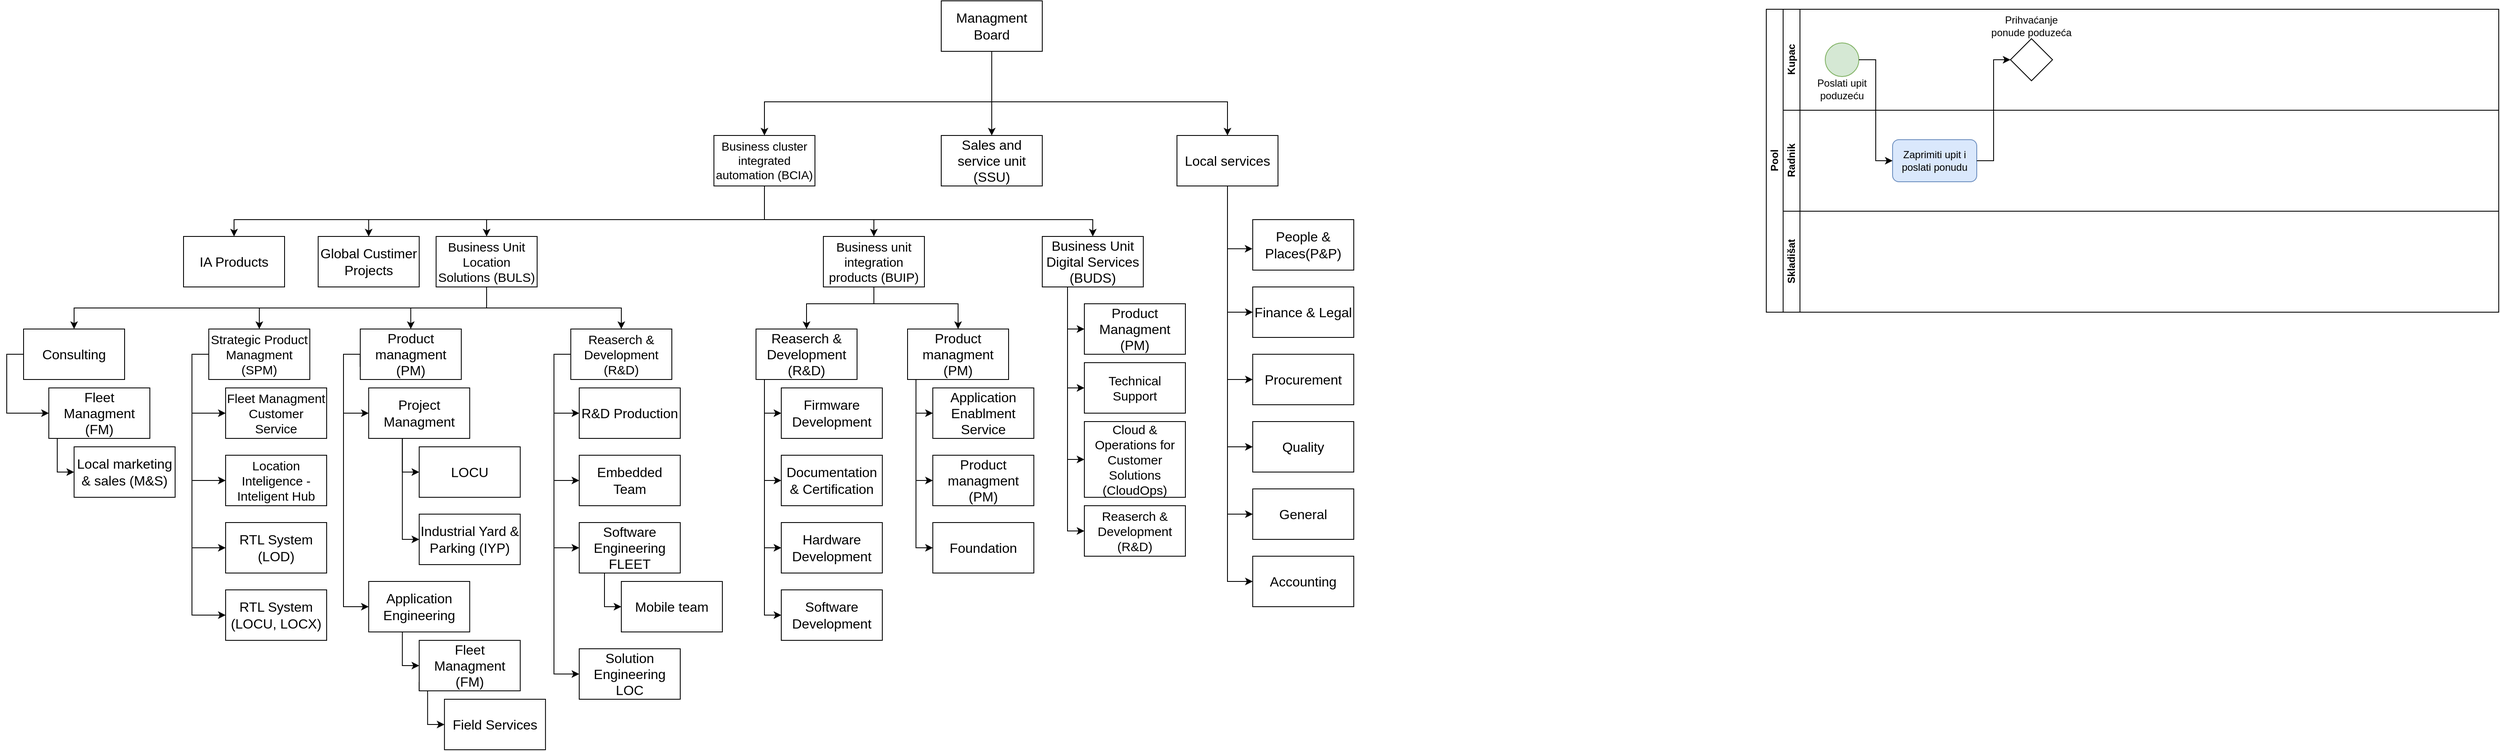 <mxfile version="27.0.6">
  <diagram id="R2lEEEUBdFMjLlhIrx00" name="Page-1">
    <mxGraphModel dx="2419" dy="2574" grid="1" gridSize="10" guides="1" tooltips="1" connect="1" arrows="1" fold="1" page="1" pageScale="1" pageWidth="850" pageHeight="1100" math="0" shadow="0" extFonts="Permanent Marker^https://fonts.googleapis.com/css?family=Permanent+Marker">
      <root>
        <mxCell id="0" />
        <mxCell id="1" parent="0" />
        <mxCell id="2w3z9gGA-YQDggnAsSwW-51" style="edgeStyle=orthogonalEdgeStyle;rounded=0;orthogonalLoop=1;jettySize=auto;html=1;exitX=0.5;exitY=1;exitDx=0;exitDy=0;entryX=0.5;entryY=0;entryDx=0;entryDy=0;" parent="1" source="2w3z9gGA-YQDggnAsSwW-1" target="2w3z9gGA-YQDggnAsSwW-2" edge="1">
          <mxGeometry relative="1" as="geometry">
            <Array as="points">
              <mxPoint x="-130" y="-1370" />
              <mxPoint x="300" y="-1370" />
            </Array>
          </mxGeometry>
        </mxCell>
        <mxCell id="2w3z9gGA-YQDggnAsSwW-100" style="edgeStyle=orthogonalEdgeStyle;rounded=0;orthogonalLoop=1;jettySize=auto;html=1;exitX=0.75;exitY=1;exitDx=0;exitDy=0;entryX=0.5;entryY=0;entryDx=0;entryDy=0;" parent="1" source="2w3z9gGA-YQDggnAsSwW-1" target="2w3z9gGA-YQDggnAsSwW-3" edge="1">
          <mxGeometry relative="1" as="geometry">
            <Array as="points">
              <mxPoint x="-250" y="-1430" />
              <mxPoint x="-250" y="-1370" />
              <mxPoint x="30" y="-1370" />
            </Array>
          </mxGeometry>
        </mxCell>
        <mxCell id="2w3z9gGA-YQDggnAsSwW-101" style="edgeStyle=orthogonalEdgeStyle;rounded=0;orthogonalLoop=1;jettySize=auto;html=1;exitX=0.5;exitY=1;exitDx=0;exitDy=0;entryX=0.5;entryY=0;entryDx=0;entryDy=0;" parent="1" source="2w3z9gGA-YQDggnAsSwW-1" target="2w3z9gGA-YQDggnAsSwW-4" edge="1">
          <mxGeometry relative="1" as="geometry">
            <Array as="points">
              <mxPoint x="-250" y="-1370" />
              <mxPoint x="-520" y="-1370" />
            </Array>
          </mxGeometry>
        </mxCell>
        <mxCell id="2w3z9gGA-YQDggnAsSwW-1" value="Managment Board" style="rounded=0;whiteSpace=wrap;html=1;fontSize=16;" parent="1" vertex="1">
          <mxGeometry x="-310" y="-1490" width="120" height="60" as="geometry" />
        </mxCell>
        <mxCell id="2w3z9gGA-YQDggnAsSwW-2" value="Sales and service unit (SSU)" style="rounded=0;whiteSpace=wrap;html=1;fontSize=16;" parent="1" vertex="1">
          <mxGeometry x="-310" y="-1330" width="120" height="60" as="geometry" />
        </mxCell>
        <mxCell id="2w3z9gGA-YQDggnAsSwW-87" style="edgeStyle=orthogonalEdgeStyle;rounded=0;orthogonalLoop=1;jettySize=auto;html=1;exitX=0.25;exitY=1;exitDx=0;exitDy=0;entryX=0;entryY=0.5;entryDx=0;entryDy=0;" parent="1" source="2w3z9gGA-YQDggnAsSwW-3" target="2w3z9gGA-YQDggnAsSwW-11" edge="1">
          <mxGeometry relative="1" as="geometry">
            <Array as="points">
              <mxPoint x="30" y="-1270" />
              <mxPoint x="30" y="-1120" />
            </Array>
          </mxGeometry>
        </mxCell>
        <mxCell id="2w3z9gGA-YQDggnAsSwW-88" style="edgeStyle=orthogonalEdgeStyle;rounded=0;orthogonalLoop=1;jettySize=auto;html=1;exitX=0.25;exitY=1;exitDx=0;exitDy=0;entryX=0;entryY=0.5;entryDx=0;entryDy=0;" parent="1" edge="1">
          <mxGeometry relative="1" as="geometry">
            <mxPoint x="-10" y="-1270" as="sourcePoint" />
            <mxPoint x="60" y="-1040" as="targetPoint" />
            <Array as="points">
              <mxPoint x="30" y="-1270" />
              <mxPoint x="30" y="-1040" />
            </Array>
          </mxGeometry>
        </mxCell>
        <mxCell id="2w3z9gGA-YQDggnAsSwW-89" style="edgeStyle=orthogonalEdgeStyle;rounded=0;orthogonalLoop=1;jettySize=auto;html=1;exitX=0.25;exitY=1;exitDx=0;exitDy=0;entryX=0;entryY=0.5;entryDx=0;entryDy=0;" parent="1" source="2w3z9gGA-YQDggnAsSwW-3" target="2w3z9gGA-YQDggnAsSwW-13" edge="1">
          <mxGeometry relative="1" as="geometry">
            <Array as="points">
              <mxPoint x="30" y="-1270" />
              <mxPoint x="30" y="-960" />
            </Array>
          </mxGeometry>
        </mxCell>
        <mxCell id="2w3z9gGA-YQDggnAsSwW-90" style="edgeStyle=orthogonalEdgeStyle;rounded=0;orthogonalLoop=1;jettySize=auto;html=1;exitX=0.25;exitY=1;exitDx=0;exitDy=0;entryX=0;entryY=0.5;entryDx=0;entryDy=0;" parent="1" source="2w3z9gGA-YQDggnAsSwW-3" target="2w3z9gGA-YQDggnAsSwW-14" edge="1">
          <mxGeometry relative="1" as="geometry">
            <Array as="points">
              <mxPoint x="30" y="-1270" />
              <mxPoint x="30" y="-880" />
            </Array>
          </mxGeometry>
        </mxCell>
        <mxCell id="2w3z9gGA-YQDggnAsSwW-91" style="edgeStyle=orthogonalEdgeStyle;rounded=0;orthogonalLoop=1;jettySize=auto;html=1;exitX=0.25;exitY=1;exitDx=0;exitDy=0;entryX=0;entryY=0.5;entryDx=0;entryDy=0;" parent="1" source="2w3z9gGA-YQDggnAsSwW-3" target="2w3z9gGA-YQDggnAsSwW-15" edge="1">
          <mxGeometry relative="1" as="geometry">
            <Array as="points">
              <mxPoint x="30" y="-1270" />
              <mxPoint x="30" y="-800" />
            </Array>
          </mxGeometry>
        </mxCell>
        <mxCell id="2w3z9gGA-YQDggnAsSwW-3" value="Local services" style="rounded=0;whiteSpace=wrap;html=1;fontSize=16;" parent="1" vertex="1">
          <mxGeometry x="-30" y="-1330" width="120" height="60" as="geometry" />
        </mxCell>
        <mxCell id="2w3z9gGA-YQDggnAsSwW-95" style="edgeStyle=orthogonalEdgeStyle;rounded=0;orthogonalLoop=1;jettySize=auto;html=1;exitX=0.25;exitY=1;exitDx=0;exitDy=0;entryX=0.5;entryY=0;entryDx=0;entryDy=0;" parent="1" source="2w3z9gGA-YQDggnAsSwW-4" target="2w3z9gGA-YQDggnAsSwW-7" edge="1">
          <mxGeometry relative="1" as="geometry">
            <Array as="points">
              <mxPoint x="-520" y="-1270" />
              <mxPoint x="-520" y="-1230" />
              <mxPoint x="-990" y="-1230" />
            </Array>
          </mxGeometry>
        </mxCell>
        <mxCell id="2w3z9gGA-YQDggnAsSwW-98" style="edgeStyle=orthogonalEdgeStyle;rounded=0;orthogonalLoop=1;jettySize=auto;html=1;exitX=0.5;exitY=1;exitDx=0;exitDy=0;entryX=0.5;entryY=0;entryDx=0;entryDy=0;" parent="1" source="2w3z9gGA-YQDggnAsSwW-4" target="2w3z9gGA-YQDggnAsSwW-8" edge="1">
          <mxGeometry relative="1" as="geometry">
            <Array as="points">
              <mxPoint x="-520" y="-1230" />
              <mxPoint x="-130" y="-1230" />
            </Array>
          </mxGeometry>
        </mxCell>
        <mxCell id="2w3z9gGA-YQDggnAsSwW-99" style="edgeStyle=orthogonalEdgeStyle;rounded=0;orthogonalLoop=1;jettySize=auto;html=1;exitX=0.75;exitY=1;exitDx=0;exitDy=0;entryX=0.5;entryY=0;entryDx=0;entryDy=0;" parent="1" source="2w3z9gGA-YQDggnAsSwW-4" target="2w3z9gGA-YQDggnAsSwW-9" edge="1">
          <mxGeometry relative="1" as="geometry">
            <Array as="points">
              <mxPoint x="-520" y="-1270" />
              <mxPoint x="-520" y="-1230" />
              <mxPoint x="-1150" y="-1230" />
            </Array>
          </mxGeometry>
        </mxCell>
        <mxCell id="2w3z9gGA-YQDggnAsSwW-102" style="edgeStyle=orthogonalEdgeStyle;rounded=0;orthogonalLoop=1;jettySize=auto;html=1;exitX=0;exitY=1;exitDx=0;exitDy=0;entryX=0.5;entryY=0;entryDx=0;entryDy=0;" parent="1" source="2w3z9gGA-YQDggnAsSwW-4" target="2w3z9gGA-YQDggnAsSwW-6" edge="1">
          <mxGeometry relative="1" as="geometry">
            <Array as="points">
              <mxPoint x="-520" y="-1270" />
              <mxPoint x="-520" y="-1230" />
              <mxPoint x="-390" y="-1230" />
            </Array>
          </mxGeometry>
        </mxCell>
        <mxCell id="2w3z9gGA-YQDggnAsSwW-103" style="edgeStyle=orthogonalEdgeStyle;rounded=0;orthogonalLoop=1;jettySize=auto;html=1;exitX=0;exitY=1;exitDx=0;exitDy=0;" parent="1" source="2w3z9gGA-YQDggnAsSwW-4" target="2w3z9gGA-YQDggnAsSwW-5" edge="1">
          <mxGeometry relative="1" as="geometry">
            <Array as="points">
              <mxPoint x="-520" y="-1270" />
              <mxPoint x="-520" y="-1230" />
              <mxPoint x="-850" y="-1230" />
            </Array>
          </mxGeometry>
        </mxCell>
        <mxCell id="2w3z9gGA-YQDggnAsSwW-4" value="Business cluster integrated automation (BCIA)" style="rounded=0;whiteSpace=wrap;html=1;fontSize=14;" parent="1" vertex="1">
          <mxGeometry x="-580" y="-1330" width="120" height="60" as="geometry" />
        </mxCell>
        <mxCell id="2w3z9gGA-YQDggnAsSwW-105" style="edgeStyle=orthogonalEdgeStyle;rounded=0;orthogonalLoop=1;jettySize=auto;html=1;exitX=0.75;exitY=1;exitDx=0;exitDy=0;" parent="1" source="2w3z9gGA-YQDggnAsSwW-5" target="2w3z9gGA-YQDggnAsSwW-30" edge="1">
          <mxGeometry relative="1" as="geometry">
            <Array as="points">
              <mxPoint x="-850" y="-1150" />
              <mxPoint x="-850" y="-1125" />
              <mxPoint x="-690" y="-1125" />
            </Array>
          </mxGeometry>
        </mxCell>
        <mxCell id="2w3z9gGA-YQDggnAsSwW-107" style="edgeStyle=orthogonalEdgeStyle;rounded=0;orthogonalLoop=1;jettySize=auto;html=1;exitX=0.5;exitY=1;exitDx=0;exitDy=0;entryX=0.5;entryY=0;entryDx=0;entryDy=0;" parent="1" source="2w3z9gGA-YQDggnAsSwW-5" target="2w3z9gGA-YQDggnAsSwW-31" edge="1">
          <mxGeometry relative="1" as="geometry" />
        </mxCell>
        <mxCell id="2w3z9gGA-YQDggnAsSwW-108" style="edgeStyle=orthogonalEdgeStyle;rounded=0;orthogonalLoop=1;jettySize=auto;html=1;exitX=0.25;exitY=1;exitDx=0;exitDy=0;" parent="1" source="2w3z9gGA-YQDggnAsSwW-5" target="2w3z9gGA-YQDggnAsSwW-40" edge="1">
          <mxGeometry relative="1" as="geometry">
            <Array as="points">
              <mxPoint x="-850" y="-1150" />
              <mxPoint x="-850" y="-1125" />
              <mxPoint x="-1120" y="-1125" />
            </Array>
          </mxGeometry>
        </mxCell>
        <mxCell id="2w3z9gGA-YQDggnAsSwW-109" style="edgeStyle=orthogonalEdgeStyle;rounded=0;orthogonalLoop=1;jettySize=auto;html=1;exitX=0.25;exitY=1;exitDx=0;exitDy=0;entryX=0.5;entryY=0;entryDx=0;entryDy=0;" parent="1" source="2w3z9gGA-YQDggnAsSwW-5" target="2w3z9gGA-YQDggnAsSwW-48" edge="1">
          <mxGeometry relative="1" as="geometry">
            <Array as="points">
              <mxPoint x="-850" y="-1150" />
              <mxPoint x="-850" y="-1125" />
              <mxPoint x="-1340" y="-1125" />
            </Array>
          </mxGeometry>
        </mxCell>
        <mxCell id="2w3z9gGA-YQDggnAsSwW-5" value="Business Unit Location Solutions (BULS)" style="rounded=0;whiteSpace=wrap;html=1;fontSize=15;" parent="1" vertex="1">
          <mxGeometry x="-910" y="-1210" width="120" height="60" as="geometry" />
        </mxCell>
        <mxCell id="2w3z9gGA-YQDggnAsSwW-93" style="edgeStyle=orthogonalEdgeStyle;rounded=0;orthogonalLoop=1;jettySize=auto;html=1;exitX=0.25;exitY=1;exitDx=0;exitDy=0;entryX=0.5;entryY=0;entryDx=0;entryDy=0;" parent="1" source="2w3z9gGA-YQDggnAsSwW-6" target="2w3z9gGA-YQDggnAsSwW-21" edge="1">
          <mxGeometry relative="1" as="geometry">
            <Array as="points">
              <mxPoint x="-390" y="-1150" />
              <mxPoint x="-390" y="-1130" />
              <mxPoint x="-470" y="-1130" />
            </Array>
          </mxGeometry>
        </mxCell>
        <mxCell id="2w3z9gGA-YQDggnAsSwW-94" style="edgeStyle=orthogonalEdgeStyle;rounded=0;orthogonalLoop=1;jettySize=auto;html=1;exitX=0.75;exitY=1;exitDx=0;exitDy=0;entryX=0.5;entryY=0;entryDx=0;entryDy=0;" parent="1" source="2w3z9gGA-YQDggnAsSwW-6" target="2w3z9gGA-YQDggnAsSwW-20" edge="1">
          <mxGeometry relative="1" as="geometry">
            <Array as="points">
              <mxPoint x="-390" y="-1150" />
              <mxPoint x="-390" y="-1130" />
              <mxPoint x="-290" y="-1130" />
            </Array>
          </mxGeometry>
        </mxCell>
        <mxCell id="2w3z9gGA-YQDggnAsSwW-6" value="&lt;font style=&quot;font-size: 15px;&quot;&gt;Business unit integration products (BUIP)&lt;/font&gt;" style="rounded=0;whiteSpace=wrap;html=1;" parent="1" vertex="1">
          <mxGeometry x="-450" y="-1210" width="120" height="60" as="geometry" />
        </mxCell>
        <mxCell id="2w3z9gGA-YQDggnAsSwW-7" value="Global Custimer Projects" style="rounded=0;whiteSpace=wrap;html=1;fontSize=16;" parent="1" vertex="1">
          <mxGeometry x="-1050.08" y="-1210" width="120" height="60" as="geometry" />
        </mxCell>
        <mxCell id="2w3z9gGA-YQDggnAsSwW-82" style="edgeStyle=orthogonalEdgeStyle;rounded=0;orthogonalLoop=1;jettySize=auto;html=1;exitX=0.25;exitY=1;exitDx=0;exitDy=0;entryX=0;entryY=0.5;entryDx=0;entryDy=0;" parent="1" source="2w3z9gGA-YQDggnAsSwW-8" target="2w3z9gGA-YQDggnAsSwW-16" edge="1">
          <mxGeometry relative="1" as="geometry" />
        </mxCell>
        <mxCell id="2w3z9gGA-YQDggnAsSwW-83" style="edgeStyle=orthogonalEdgeStyle;rounded=0;orthogonalLoop=1;jettySize=auto;html=1;exitX=0.25;exitY=1;exitDx=0;exitDy=0;entryX=0;entryY=0.5;entryDx=0;entryDy=0;" parent="1" source="2w3z9gGA-YQDggnAsSwW-8" target="2w3z9gGA-YQDggnAsSwW-17" edge="1">
          <mxGeometry relative="1" as="geometry" />
        </mxCell>
        <mxCell id="2w3z9gGA-YQDggnAsSwW-84" style="edgeStyle=orthogonalEdgeStyle;rounded=0;orthogonalLoop=1;jettySize=auto;html=1;exitX=0.25;exitY=1;exitDx=0;exitDy=0;entryX=0;entryY=0.5;entryDx=0;entryDy=0;" parent="1" source="2w3z9gGA-YQDggnAsSwW-8" target="2w3z9gGA-YQDggnAsSwW-18" edge="1">
          <mxGeometry relative="1" as="geometry" />
        </mxCell>
        <mxCell id="2w3z9gGA-YQDggnAsSwW-85" style="edgeStyle=orthogonalEdgeStyle;rounded=0;orthogonalLoop=1;jettySize=auto;html=1;exitX=0.25;exitY=1;exitDx=0;exitDy=0;entryX=0;entryY=0.5;entryDx=0;entryDy=0;" parent="1" source="2w3z9gGA-YQDggnAsSwW-8" target="2w3z9gGA-YQDggnAsSwW-19" edge="1">
          <mxGeometry relative="1" as="geometry">
            <Array as="points">
              <mxPoint x="-160" y="-860" />
            </Array>
          </mxGeometry>
        </mxCell>
        <mxCell id="2w3z9gGA-YQDggnAsSwW-8" value="&lt;font style=&quot;font-size: 16px;&quot;&gt;Business Unit Digital Services (BUDS)&lt;/font&gt;" style="rounded=0;whiteSpace=wrap;html=1;" parent="1" vertex="1">
          <mxGeometry x="-190" y="-1210" width="120" height="60" as="geometry" />
        </mxCell>
        <mxCell id="2w3z9gGA-YQDggnAsSwW-9" value="IA Products" style="rounded=0;whiteSpace=wrap;html=1;fontSize=16;" parent="1" vertex="1">
          <mxGeometry x="-1210" y="-1210" width="120" height="60" as="geometry" />
        </mxCell>
        <mxCell id="2w3z9gGA-YQDggnAsSwW-10" value="People &amp;amp; Places(P&amp;amp;P)" style="rounded=0;whiteSpace=wrap;html=1;fontSize=16;" parent="1" vertex="1">
          <mxGeometry x="60" y="-1230" width="120" height="60" as="geometry" />
        </mxCell>
        <mxCell id="2w3z9gGA-YQDggnAsSwW-11" value="Finance &amp;amp; Legal" style="rounded=0;whiteSpace=wrap;html=1;fontSize=16;" parent="1" vertex="1">
          <mxGeometry x="60" y="-1150" width="120" height="60" as="geometry" />
        </mxCell>
        <mxCell id="2w3z9gGA-YQDggnAsSwW-12" value="Procurement" style="rounded=0;whiteSpace=wrap;html=1;fontSize=16;" parent="1" vertex="1">
          <mxGeometry x="60" y="-1070" width="120" height="60" as="geometry" />
        </mxCell>
        <mxCell id="2w3z9gGA-YQDggnAsSwW-13" value="Quality" style="rounded=0;whiteSpace=wrap;html=1;fontSize=16;" parent="1" vertex="1">
          <mxGeometry x="60" y="-990" width="120" height="60" as="geometry" />
        </mxCell>
        <mxCell id="2w3z9gGA-YQDggnAsSwW-14" value="General" style="rounded=0;whiteSpace=wrap;html=1;fontSize=16;" parent="1" vertex="1">
          <mxGeometry x="60" y="-910" width="120" height="60" as="geometry" />
        </mxCell>
        <mxCell id="2w3z9gGA-YQDggnAsSwW-15" value="Accounting" style="rounded=0;whiteSpace=wrap;html=1;fontSize=16;" parent="1" vertex="1">
          <mxGeometry x="60" y="-830" width="120" height="60" as="geometry" />
        </mxCell>
        <mxCell id="2w3z9gGA-YQDggnAsSwW-16" value="&lt;font style=&quot;font-size: 16px;&quot;&gt;Product Managment (PM)&lt;/font&gt;" style="rounded=0;whiteSpace=wrap;html=1;" parent="1" vertex="1">
          <mxGeometry x="-140" y="-1130" width="120" height="60" as="geometry" />
        </mxCell>
        <mxCell id="2w3z9gGA-YQDggnAsSwW-17" value="Technical Support" style="rounded=0;whiteSpace=wrap;html=1;fontSize=15;" parent="1" vertex="1">
          <mxGeometry x="-140" y="-1060" width="120" height="60" as="geometry" />
        </mxCell>
        <mxCell id="2w3z9gGA-YQDggnAsSwW-18" value="Cloud &amp;amp; Operations for Customer Solutions (CloudOps)" style="rounded=0;whiteSpace=wrap;html=1;fontSize=15;" parent="1" vertex="1">
          <mxGeometry x="-140" y="-990" width="120" height="90" as="geometry" />
        </mxCell>
        <mxCell id="2w3z9gGA-YQDggnAsSwW-19" value="Reaserch &amp;amp; Development (R&amp;amp;D)" style="rounded=0;whiteSpace=wrap;html=1;fontSize=15;" parent="1" vertex="1">
          <mxGeometry x="-140" y="-890" width="120" height="60" as="geometry" />
        </mxCell>
        <mxCell id="2w3z9gGA-YQDggnAsSwW-79" style="edgeStyle=orthogonalEdgeStyle;rounded=0;orthogonalLoop=1;jettySize=auto;html=1;exitX=0.25;exitY=1;exitDx=0;exitDy=0;entryX=0;entryY=0.5;entryDx=0;entryDy=0;" parent="1" source="2w3z9gGA-YQDggnAsSwW-20" target="2w3z9gGA-YQDggnAsSwW-23" edge="1">
          <mxGeometry relative="1" as="geometry">
            <Array as="points">
              <mxPoint x="-340" y="-1040" />
              <mxPoint x="-340" y="-1000" />
            </Array>
          </mxGeometry>
        </mxCell>
        <mxCell id="2w3z9gGA-YQDggnAsSwW-80" style="edgeStyle=orthogonalEdgeStyle;rounded=0;orthogonalLoop=1;jettySize=auto;html=1;exitX=0.25;exitY=1;exitDx=0;exitDy=0;entryX=0;entryY=0.5;entryDx=0;entryDy=0;" parent="1" source="2w3z9gGA-YQDggnAsSwW-20" target="2w3z9gGA-YQDggnAsSwW-22" edge="1">
          <mxGeometry relative="1" as="geometry">
            <Array as="points">
              <mxPoint x="-340" y="-1040" />
              <mxPoint x="-340" y="-920" />
            </Array>
          </mxGeometry>
        </mxCell>
        <mxCell id="2w3z9gGA-YQDggnAsSwW-81" style="edgeStyle=orthogonalEdgeStyle;rounded=0;orthogonalLoop=1;jettySize=auto;html=1;exitX=0.25;exitY=1;exitDx=0;exitDy=0;entryX=0;entryY=0.5;entryDx=0;entryDy=0;" parent="1" source="2w3z9gGA-YQDggnAsSwW-20" target="2w3z9gGA-YQDggnAsSwW-24" edge="1">
          <mxGeometry relative="1" as="geometry">
            <Array as="points">
              <mxPoint x="-340" y="-1040" />
              <mxPoint x="-340" y="-840" />
            </Array>
          </mxGeometry>
        </mxCell>
        <mxCell id="2w3z9gGA-YQDggnAsSwW-20" value="&lt;font style=&quot;font-size: 16px;&quot;&gt;Product managment (PM)&lt;/font&gt;" style="rounded=0;whiteSpace=wrap;html=1;" parent="1" vertex="1">
          <mxGeometry x="-350" y="-1100" width="120" height="60" as="geometry" />
        </mxCell>
        <mxCell id="2w3z9gGA-YQDggnAsSwW-75" style="edgeStyle=orthogonalEdgeStyle;rounded=0;orthogonalLoop=1;jettySize=auto;html=1;exitX=0.25;exitY=1;exitDx=0;exitDy=0;entryX=0;entryY=0.5;entryDx=0;entryDy=0;" parent="1" source="2w3z9gGA-YQDggnAsSwW-21" target="2w3z9gGA-YQDggnAsSwW-25" edge="1">
          <mxGeometry relative="1" as="geometry">
            <Array as="points">
              <mxPoint x="-520" y="-1040" />
              <mxPoint x="-520" y="-1000" />
            </Array>
          </mxGeometry>
        </mxCell>
        <mxCell id="2w3z9gGA-YQDggnAsSwW-76" style="edgeStyle=orthogonalEdgeStyle;rounded=0;orthogonalLoop=1;jettySize=auto;html=1;exitX=0.25;exitY=1;exitDx=0;exitDy=0;entryX=0;entryY=0.5;entryDx=0;entryDy=0;" parent="1" source="2w3z9gGA-YQDggnAsSwW-21" target="2w3z9gGA-YQDggnAsSwW-26" edge="1">
          <mxGeometry relative="1" as="geometry">
            <Array as="points">
              <mxPoint x="-520" y="-1040" />
              <mxPoint x="-520" y="-920" />
            </Array>
          </mxGeometry>
        </mxCell>
        <mxCell id="2w3z9gGA-YQDggnAsSwW-77" style="edgeStyle=orthogonalEdgeStyle;rounded=0;orthogonalLoop=1;jettySize=auto;html=1;exitX=0.25;exitY=1;exitDx=0;exitDy=0;entryX=0;entryY=0.5;entryDx=0;entryDy=0;" parent="1" source="2w3z9gGA-YQDggnAsSwW-21" target="2w3z9gGA-YQDggnAsSwW-27" edge="1">
          <mxGeometry relative="1" as="geometry">
            <Array as="points">
              <mxPoint x="-520" y="-1040" />
              <mxPoint x="-520" y="-840" />
            </Array>
          </mxGeometry>
        </mxCell>
        <mxCell id="2w3z9gGA-YQDggnAsSwW-78" style="edgeStyle=orthogonalEdgeStyle;rounded=0;orthogonalLoop=1;jettySize=auto;html=1;exitX=0.25;exitY=1;exitDx=0;exitDy=0;entryX=0;entryY=0.5;entryDx=0;entryDy=0;" parent="1" source="2w3z9gGA-YQDggnAsSwW-21" target="2w3z9gGA-YQDggnAsSwW-29" edge="1">
          <mxGeometry relative="1" as="geometry">
            <Array as="points">
              <mxPoint x="-520" y="-1040" />
              <mxPoint x="-520" y="-760" />
            </Array>
          </mxGeometry>
        </mxCell>
        <mxCell id="2w3z9gGA-YQDggnAsSwW-21" value="&lt;font style=&quot;font-size: 16px;&quot;&gt;Reaserch &amp;amp; Development (R&amp;amp;D)&lt;/font&gt;" style="rounded=0;whiteSpace=wrap;html=1;" parent="1" vertex="1">
          <mxGeometry x="-530" y="-1100" width="120" height="60" as="geometry" />
        </mxCell>
        <mxCell id="2w3z9gGA-YQDggnAsSwW-22" value="&lt;font style=&quot;font-size: 16px;&quot;&gt;Product managment (PM)&lt;/font&gt;" style="rounded=0;whiteSpace=wrap;html=1;" parent="1" vertex="1">
          <mxGeometry x="-320" y="-950" width="120" height="60" as="geometry" />
        </mxCell>
        <mxCell id="2w3z9gGA-YQDggnAsSwW-23" value="&lt;font style=&quot;font-size: 16px;&quot;&gt;Application Enablment Service&lt;/font&gt;" style="rounded=0;whiteSpace=wrap;html=1;" parent="1" vertex="1">
          <mxGeometry x="-320" y="-1030" width="120" height="60" as="geometry" />
        </mxCell>
        <mxCell id="2w3z9gGA-YQDggnAsSwW-24" value="&lt;font style=&quot;font-size: 16px;&quot;&gt;Foundation&lt;/font&gt;" style="rounded=0;whiteSpace=wrap;html=1;" parent="1" vertex="1">
          <mxGeometry x="-320" y="-870" width="120" height="60" as="geometry" />
        </mxCell>
        <mxCell id="2w3z9gGA-YQDggnAsSwW-25" value="&lt;font style=&quot;font-size: 16px;&quot;&gt;Firmware Development&lt;/font&gt;" style="rounded=0;whiteSpace=wrap;html=1;" parent="1" vertex="1">
          <mxGeometry x="-500" y="-1030" width="120" height="60" as="geometry" />
        </mxCell>
        <mxCell id="2w3z9gGA-YQDggnAsSwW-26" value="&lt;font style=&quot;font-size: 16px;&quot;&gt;Documentation &amp;amp; Certification&lt;/font&gt;" style="rounded=0;whiteSpace=wrap;html=1;" parent="1" vertex="1">
          <mxGeometry x="-500" y="-950" width="120" height="60" as="geometry" />
        </mxCell>
        <mxCell id="2w3z9gGA-YQDggnAsSwW-27" value="&lt;font style=&quot;font-size: 16px;&quot;&gt;Hardware Development&lt;/font&gt;" style="rounded=0;whiteSpace=wrap;html=1;" parent="1" vertex="1">
          <mxGeometry x="-500" y="-870" width="120" height="60" as="geometry" />
        </mxCell>
        <mxCell id="2w3z9gGA-YQDggnAsSwW-29" value="&lt;font style=&quot;font-size: 16px;&quot;&gt;Software Development&lt;/font&gt;" style="rounded=0;whiteSpace=wrap;html=1;" parent="1" vertex="1">
          <mxGeometry x="-500" y="-790" width="120" height="60" as="geometry" />
        </mxCell>
        <mxCell id="2w3z9gGA-YQDggnAsSwW-68" style="edgeStyle=orthogonalEdgeStyle;rounded=0;orthogonalLoop=1;jettySize=auto;html=1;exitX=0;exitY=1;exitDx=0;exitDy=0;entryX=0;entryY=0.5;entryDx=0;entryDy=0;" parent="1" source="2w3z9gGA-YQDggnAsSwW-30" target="2w3z9gGA-YQDggnAsSwW-32" edge="1">
          <mxGeometry relative="1" as="geometry">
            <Array as="points">
              <mxPoint x="-740" y="-1070" />
              <mxPoint x="-770" y="-1070" />
              <mxPoint x="-770" y="-1000" />
            </Array>
          </mxGeometry>
        </mxCell>
        <mxCell id="2w3z9gGA-YQDggnAsSwW-69" style="edgeStyle=orthogonalEdgeStyle;rounded=0;orthogonalLoop=1;jettySize=auto;html=1;exitX=0;exitY=1;exitDx=0;exitDy=0;entryX=0;entryY=0.5;entryDx=0;entryDy=0;" parent="1" source="2w3z9gGA-YQDggnAsSwW-30" target="2w3z9gGA-YQDggnAsSwW-33" edge="1">
          <mxGeometry relative="1" as="geometry">
            <Array as="points">
              <mxPoint x="-740" y="-1070" />
              <mxPoint x="-770" y="-1070" />
              <mxPoint x="-770" y="-920" />
            </Array>
          </mxGeometry>
        </mxCell>
        <mxCell id="2w3z9gGA-YQDggnAsSwW-70" style="edgeStyle=orthogonalEdgeStyle;rounded=0;orthogonalLoop=1;jettySize=auto;html=1;exitX=0;exitY=1;exitDx=0;exitDy=0;entryX=0;entryY=0.5;entryDx=0;entryDy=0;" parent="1" source="2w3z9gGA-YQDggnAsSwW-30" target="2w3z9gGA-YQDggnAsSwW-34" edge="1">
          <mxGeometry relative="1" as="geometry">
            <Array as="points">
              <mxPoint x="-740" y="-1070" />
              <mxPoint x="-770" y="-1070" />
              <mxPoint x="-770" y="-840" />
            </Array>
          </mxGeometry>
        </mxCell>
        <mxCell id="2w3z9gGA-YQDggnAsSwW-73" style="edgeStyle=orthogonalEdgeStyle;rounded=0;orthogonalLoop=1;jettySize=auto;html=1;exitX=0;exitY=1;exitDx=0;exitDy=0;entryX=0;entryY=0.5;entryDx=0;entryDy=0;" parent="1" source="2w3z9gGA-YQDggnAsSwW-30" target="2w3z9gGA-YQDggnAsSwW-35" edge="1">
          <mxGeometry relative="1" as="geometry">
            <Array as="points">
              <mxPoint x="-740" y="-1070" />
              <mxPoint x="-770" y="-1070" />
              <mxPoint x="-770" y="-690" />
            </Array>
          </mxGeometry>
        </mxCell>
        <mxCell id="2w3z9gGA-YQDggnAsSwW-30" value="&lt;div&gt;&lt;font style=&quot;font-size: 15px;&quot;&gt;Reaserch &amp;amp; Development&lt;/font&gt;&lt;/div&gt;&lt;div&gt;&lt;font style=&quot;font-size: 15px;&quot;&gt;(R&amp;amp;D)&lt;/font&gt;&lt;/div&gt;" style="rounded=0;whiteSpace=wrap;html=1;" parent="1" vertex="1">
          <mxGeometry x="-750" y="-1100" width="120" height="60" as="geometry" />
        </mxCell>
        <mxCell id="2w3z9gGA-YQDggnAsSwW-64" style="edgeStyle=orthogonalEdgeStyle;rounded=0;orthogonalLoop=1;jettySize=auto;html=1;exitX=0;exitY=0.75;exitDx=0;exitDy=0;entryX=0;entryY=0.5;entryDx=0;entryDy=0;" parent="1" source="2w3z9gGA-YQDggnAsSwW-31" target="2w3z9gGA-YQDggnAsSwW-41" edge="1">
          <mxGeometry relative="1" as="geometry">
            <Array as="points">
              <mxPoint x="-1000" y="-1070" />
              <mxPoint x="-1020" y="-1070" />
              <mxPoint x="-1020" y="-770" />
            </Array>
          </mxGeometry>
        </mxCell>
        <mxCell id="2w3z9gGA-YQDggnAsSwW-74" style="edgeStyle=orthogonalEdgeStyle;rounded=0;orthogonalLoop=1;jettySize=auto;html=1;exitX=0;exitY=0.75;exitDx=0;exitDy=0;entryX=0;entryY=0.5;entryDx=0;entryDy=0;" parent="1" source="2w3z9gGA-YQDggnAsSwW-31" target="2w3z9gGA-YQDggnAsSwW-37" edge="1">
          <mxGeometry relative="1" as="geometry">
            <Array as="points">
              <mxPoint x="-1000" y="-1070" />
              <mxPoint x="-1020" y="-1070" />
              <mxPoint x="-1020" y="-1000" />
            </Array>
          </mxGeometry>
        </mxCell>
        <mxCell id="2w3z9gGA-YQDggnAsSwW-31" value="&lt;font style=&quot;font-size: 16px;&quot;&gt;Product managment (PM)&lt;/font&gt;" style="rounded=0;whiteSpace=wrap;html=1;" parent="1" vertex="1">
          <mxGeometry x="-1000.08" y="-1100" width="120" height="60" as="geometry" />
        </mxCell>
        <mxCell id="2w3z9gGA-YQDggnAsSwW-32" value="&lt;font style=&quot;font-size: 16px;&quot;&gt;R&amp;amp;D Production&lt;/font&gt;" style="rounded=0;whiteSpace=wrap;html=1;" parent="1" vertex="1">
          <mxGeometry x="-740" y="-1030" width="120" height="60" as="geometry" />
        </mxCell>
        <mxCell id="2w3z9gGA-YQDggnAsSwW-33" value="&lt;font style=&quot;font-size: 16px;&quot;&gt;Embedded Team&lt;/font&gt;" style="rounded=0;whiteSpace=wrap;html=1;" parent="1" vertex="1">
          <mxGeometry x="-740" y="-950" width="120" height="60" as="geometry" />
        </mxCell>
        <mxCell id="2w3z9gGA-YQDggnAsSwW-72" style="edgeStyle=orthogonalEdgeStyle;rounded=0;orthogonalLoop=1;jettySize=auto;html=1;exitX=0;exitY=1;exitDx=0;exitDy=0;entryX=0;entryY=0.5;entryDx=0;entryDy=0;" parent="1" source="2w3z9gGA-YQDggnAsSwW-34" target="2w3z9gGA-YQDggnAsSwW-71" edge="1">
          <mxGeometry relative="1" as="geometry">
            <Array as="points">
              <mxPoint x="-710" y="-810" />
              <mxPoint x="-710" y="-770" />
            </Array>
          </mxGeometry>
        </mxCell>
        <mxCell id="2w3z9gGA-YQDggnAsSwW-34" value="&lt;font style=&quot;font-size: 16px;&quot;&gt;Software Engineering FLEET&lt;/font&gt;" style="rounded=0;whiteSpace=wrap;html=1;" parent="1" vertex="1">
          <mxGeometry x="-740" y="-870" width="120" height="60" as="geometry" />
        </mxCell>
        <mxCell id="2w3z9gGA-YQDggnAsSwW-35" value="&lt;font style=&quot;font-size: 16px;&quot;&gt;Solution Engineering LOC&lt;/font&gt;" style="rounded=0;whiteSpace=wrap;html=1;" parent="1" vertex="1">
          <mxGeometry x="-740" y="-720" width="120" height="60" as="geometry" />
        </mxCell>
        <mxCell id="2w3z9gGA-YQDggnAsSwW-59" style="edgeStyle=orthogonalEdgeStyle;rounded=0;orthogonalLoop=1;jettySize=auto;html=1;exitX=0.25;exitY=1;exitDx=0;exitDy=0;entryX=0;entryY=0.5;entryDx=0;entryDy=0;" parent="1" source="2w3z9gGA-YQDggnAsSwW-37" target="2w3z9gGA-YQDggnAsSwW-38" edge="1">
          <mxGeometry relative="1" as="geometry">
            <Array as="points">
              <mxPoint x="-950.08" y="-970" />
              <mxPoint x="-950.08" y="-930" />
            </Array>
          </mxGeometry>
        </mxCell>
        <mxCell id="2w3z9gGA-YQDggnAsSwW-60" style="edgeStyle=orthogonalEdgeStyle;rounded=0;orthogonalLoop=1;jettySize=auto;html=1;exitX=0.25;exitY=1;exitDx=0;exitDy=0;entryX=0;entryY=0.5;entryDx=0;entryDy=0;" parent="1" source="2w3z9gGA-YQDggnAsSwW-37" target="2w3z9gGA-YQDggnAsSwW-39" edge="1">
          <mxGeometry relative="1" as="geometry">
            <Array as="points">
              <mxPoint x="-950.08" y="-970" />
              <mxPoint x="-950.08" y="-850" />
            </Array>
          </mxGeometry>
        </mxCell>
        <mxCell id="2w3z9gGA-YQDggnAsSwW-37" value="&lt;font style=&quot;font-size: 16px;&quot;&gt;Project Managment&lt;/font&gt;" style="rounded=0;whiteSpace=wrap;html=1;" parent="1" vertex="1">
          <mxGeometry x="-990.08" y="-1030" width="120" height="60" as="geometry" />
        </mxCell>
        <mxCell id="2w3z9gGA-YQDggnAsSwW-38" value="&lt;font style=&quot;font-size: 16px;&quot;&gt;LOCU&lt;/font&gt;" style="rounded=0;whiteSpace=wrap;html=1;" parent="1" vertex="1">
          <mxGeometry x="-930.08" y="-960" width="120" height="60" as="geometry" />
        </mxCell>
        <mxCell id="2w3z9gGA-YQDggnAsSwW-39" value="&lt;font style=&quot;font-size: 16px;&quot;&gt;Industrial Yard &amp;amp; Parking (IYP)&lt;/font&gt;" style="rounded=0;whiteSpace=wrap;html=1;" parent="1" vertex="1">
          <mxGeometry x="-930.08" y="-880" width="120" height="60" as="geometry" />
        </mxCell>
        <mxCell id="2w3z9gGA-YQDggnAsSwW-54" style="edgeStyle=orthogonalEdgeStyle;rounded=0;orthogonalLoop=1;jettySize=auto;html=1;exitX=0;exitY=0.5;exitDx=0;exitDy=0;entryX=0;entryY=0.5;entryDx=0;entryDy=0;" parent="1" source="2w3z9gGA-YQDggnAsSwW-40" target="2w3z9gGA-YQDggnAsSwW-44" edge="1">
          <mxGeometry relative="1" as="geometry" />
        </mxCell>
        <mxCell id="2w3z9gGA-YQDggnAsSwW-55" style="edgeStyle=orthogonalEdgeStyle;rounded=0;orthogonalLoop=1;jettySize=auto;html=1;exitX=0;exitY=0.5;exitDx=0;exitDy=0;entryX=0;entryY=0.5;entryDx=0;entryDy=0;" parent="1" source="2w3z9gGA-YQDggnAsSwW-40" target="2w3z9gGA-YQDggnAsSwW-45" edge="1">
          <mxGeometry relative="1" as="geometry" />
        </mxCell>
        <mxCell id="2w3z9gGA-YQDggnAsSwW-56" style="edgeStyle=orthogonalEdgeStyle;rounded=0;orthogonalLoop=1;jettySize=auto;html=1;exitX=0;exitY=0.5;exitDx=0;exitDy=0;entryX=0;entryY=0.5;entryDx=0;entryDy=0;" parent="1" source="2w3z9gGA-YQDggnAsSwW-40" target="2w3z9gGA-YQDggnAsSwW-46" edge="1">
          <mxGeometry relative="1" as="geometry" />
        </mxCell>
        <mxCell id="2w3z9gGA-YQDggnAsSwW-57" style="edgeStyle=orthogonalEdgeStyle;rounded=0;orthogonalLoop=1;jettySize=auto;html=1;exitX=0;exitY=0.5;exitDx=0;exitDy=0;entryX=0;entryY=0.5;entryDx=0;entryDy=0;" parent="1" source="2w3z9gGA-YQDggnAsSwW-40" target="2w3z9gGA-YQDggnAsSwW-47" edge="1">
          <mxGeometry relative="1" as="geometry" />
        </mxCell>
        <mxCell id="2w3z9gGA-YQDggnAsSwW-40" value="&lt;font style=&quot;font-size: 15px;&quot;&gt;Strategic Product Managment (SPM)&lt;/font&gt;" style="rounded=0;whiteSpace=wrap;html=1;" parent="1" vertex="1">
          <mxGeometry x="-1180" y="-1100" width="120" height="60" as="geometry" />
        </mxCell>
        <mxCell id="2w3z9gGA-YQDggnAsSwW-62" style="edgeStyle=orthogonalEdgeStyle;rounded=0;orthogonalLoop=1;jettySize=auto;html=1;exitX=0;exitY=1;exitDx=0;exitDy=0;entryX=0;entryY=0.5;entryDx=0;entryDy=0;" parent="1" source="2w3z9gGA-YQDggnAsSwW-41" target="2w3z9gGA-YQDggnAsSwW-42" edge="1">
          <mxGeometry relative="1" as="geometry">
            <Array as="points">
              <mxPoint x="-950.08" y="-740" />
              <mxPoint x="-950.08" y="-700" />
            </Array>
          </mxGeometry>
        </mxCell>
        <mxCell id="2w3z9gGA-YQDggnAsSwW-41" value="&lt;font style=&quot;font-size: 16px;&quot;&gt;Application Engineering&lt;/font&gt;" style="rounded=0;whiteSpace=wrap;html=1;" parent="1" vertex="1">
          <mxGeometry x="-990.08" y="-800" width="120" height="60" as="geometry" />
        </mxCell>
        <mxCell id="2w3z9gGA-YQDggnAsSwW-63" style="edgeStyle=orthogonalEdgeStyle;rounded=0;orthogonalLoop=1;jettySize=auto;html=1;exitX=0;exitY=1;exitDx=0;exitDy=0;entryX=0;entryY=0.5;entryDx=0;entryDy=0;" parent="1" source="2w3z9gGA-YQDggnAsSwW-42" target="2w3z9gGA-YQDggnAsSwW-43" edge="1">
          <mxGeometry relative="1" as="geometry">
            <Array as="points">
              <mxPoint x="-920.08" y="-680" />
              <mxPoint x="-920.08" y="-630" />
            </Array>
          </mxGeometry>
        </mxCell>
        <mxCell id="2w3z9gGA-YQDggnAsSwW-42" value="&lt;font style=&quot;font-size: 16px;&quot;&gt;Fleet Managment (FM)&lt;/font&gt;" style="rounded=0;whiteSpace=wrap;html=1;" parent="1" vertex="1">
          <mxGeometry x="-930.08" y="-730" width="120" height="60" as="geometry" />
        </mxCell>
        <mxCell id="2w3z9gGA-YQDggnAsSwW-43" value="&lt;font style=&quot;font-size: 16px;&quot;&gt;Field Services&lt;/font&gt;" style="rounded=0;whiteSpace=wrap;html=1;" parent="1" vertex="1">
          <mxGeometry x="-900.08" y="-660" width="120" height="60" as="geometry" />
        </mxCell>
        <mxCell id="2w3z9gGA-YQDggnAsSwW-44" value="&lt;font style=&quot;font-size: 15px;&quot;&gt;Fleet Managment Customer Service&lt;/font&gt;" style="rounded=0;whiteSpace=wrap;html=1;" parent="1" vertex="1">
          <mxGeometry x="-1160" y="-1030" width="120" height="60" as="geometry" />
        </mxCell>
        <mxCell id="2w3z9gGA-YQDggnAsSwW-45" value="&lt;font style=&quot;font-size: 15px;&quot;&gt;Location Inteligence - Inteligent Hub&lt;/font&gt;" style="rounded=0;whiteSpace=wrap;html=1;" parent="1" vertex="1">
          <mxGeometry x="-1160" y="-950" width="120" height="60" as="geometry" />
        </mxCell>
        <mxCell id="2w3z9gGA-YQDggnAsSwW-46" value="&lt;font style=&quot;font-size: 16px;&quot;&gt;RTL System (LOD)&lt;/font&gt;" style="rounded=0;whiteSpace=wrap;html=1;" parent="1" vertex="1">
          <mxGeometry x="-1160" y="-870" width="120" height="60" as="geometry" />
        </mxCell>
        <mxCell id="2w3z9gGA-YQDggnAsSwW-47" value="&lt;font style=&quot;font-size: 16px;&quot;&gt;RTL System (LOCU, LOCX)&lt;/font&gt;" style="rounded=0;whiteSpace=wrap;html=1;" parent="1" vertex="1">
          <mxGeometry x="-1160" y="-790" width="120" height="60" as="geometry" />
        </mxCell>
        <mxCell id="2w3z9gGA-YQDggnAsSwW-52" style="edgeStyle=orthogonalEdgeStyle;rounded=0;orthogonalLoop=1;jettySize=auto;html=1;exitX=0;exitY=1;exitDx=0;exitDy=0;entryX=0;entryY=0.5;entryDx=0;entryDy=0;" parent="1" source="2w3z9gGA-YQDggnAsSwW-48" target="2w3z9gGA-YQDggnAsSwW-49" edge="1">
          <mxGeometry relative="1" as="geometry">
            <Array as="points">
              <mxPoint x="-1400" y="-1070" />
              <mxPoint x="-1420" y="-1070" />
              <mxPoint x="-1420" y="-1000" />
            </Array>
          </mxGeometry>
        </mxCell>
        <mxCell id="2w3z9gGA-YQDggnAsSwW-48" value="&lt;font style=&quot;font-size: 16px;&quot;&gt;Consulting&lt;/font&gt;" style="rounded=0;whiteSpace=wrap;html=1;" parent="1" vertex="1">
          <mxGeometry x="-1400" y="-1100" width="120" height="60" as="geometry" />
        </mxCell>
        <mxCell id="2w3z9gGA-YQDggnAsSwW-65" style="edgeStyle=orthogonalEdgeStyle;rounded=0;orthogonalLoop=1;jettySize=auto;html=1;exitX=0;exitY=1;exitDx=0;exitDy=0;entryX=0;entryY=0.5;entryDx=0;entryDy=0;" parent="1" source="2w3z9gGA-YQDggnAsSwW-49" target="2w3z9gGA-YQDggnAsSwW-50" edge="1">
          <mxGeometry relative="1" as="geometry">
            <Array as="points">
              <mxPoint x="-1360" y="-970" />
              <mxPoint x="-1360" y="-930" />
            </Array>
          </mxGeometry>
        </mxCell>
        <mxCell id="2w3z9gGA-YQDggnAsSwW-49" value="&lt;font style=&quot;font-size: 16px;&quot;&gt;Fleet Managment (FM)&lt;/font&gt;" style="rounded=0;whiteSpace=wrap;html=1;" parent="1" vertex="1">
          <mxGeometry x="-1370" y="-1030" width="120" height="60" as="geometry" />
        </mxCell>
        <mxCell id="2w3z9gGA-YQDggnAsSwW-50" value="&lt;font style=&quot;font-size: 16px;&quot;&gt;Local marketing &amp;amp; sales (M&amp;amp;S)&lt;/font&gt;" style="rounded=0;whiteSpace=wrap;html=1;" parent="1" vertex="1">
          <mxGeometry x="-1340" y="-960" width="120" height="60" as="geometry" />
        </mxCell>
        <mxCell id="2w3z9gGA-YQDggnAsSwW-71" value="&lt;div&gt;&lt;font style=&quot;font-size: 16px;&quot;&gt;Mobile team&lt;/font&gt;&lt;/div&gt;" style="rounded=0;whiteSpace=wrap;html=1;" parent="1" vertex="1">
          <mxGeometry x="-690" y="-800" width="120" height="60" as="geometry" />
        </mxCell>
        <mxCell id="2w3z9gGA-YQDggnAsSwW-86" style="edgeStyle=orthogonalEdgeStyle;rounded=0;orthogonalLoop=1;jettySize=auto;html=1;exitX=0.25;exitY=1;exitDx=0;exitDy=0;entryX=-0.003;entryY=0.577;entryDx=0;entryDy=0;entryPerimeter=0;" parent="1" source="2w3z9gGA-YQDggnAsSwW-3" target="2w3z9gGA-YQDggnAsSwW-10" edge="1">
          <mxGeometry relative="1" as="geometry">
            <Array as="points">
              <mxPoint x="30" y="-1270" />
              <mxPoint x="30" y="-1195" />
            </Array>
          </mxGeometry>
        </mxCell>
        <mxCell id="_o74o5u8DPv8RMpybZM1-1" value="Pool" style="swimlane;childLayout=stackLayout;resizeParent=1;resizeParentMax=0;horizontal=0;startSize=20;horizontalStack=0;html=1;" vertex="1" parent="1">
          <mxGeometry x="670" y="-1480" width="870" height="360" as="geometry" />
        </mxCell>
        <mxCell id="_o74o5u8DPv8RMpybZM1-2" value="Kupac" style="swimlane;startSize=20;horizontal=0;html=1;" vertex="1" parent="_o74o5u8DPv8RMpybZM1-1">
          <mxGeometry x="20" width="850" height="120" as="geometry" />
        </mxCell>
        <mxCell id="_o74o5u8DPv8RMpybZM1-5" value="" style="ellipse;whiteSpace=wrap;html=1;aspect=fixed;fillColor=#d5e8d4;strokeColor=#82b366;" vertex="1" parent="_o74o5u8DPv8RMpybZM1-2">
          <mxGeometry x="50" y="40" width="40" height="40" as="geometry" />
        </mxCell>
        <mxCell id="_o74o5u8DPv8RMpybZM1-7" value="Poslati upit poduzeću" style="text;html=1;align=center;verticalAlign=middle;whiteSpace=wrap;rounded=0;" vertex="1" parent="_o74o5u8DPv8RMpybZM1-2">
          <mxGeometry x="35" y="80" width="70" height="30" as="geometry" />
        </mxCell>
        <mxCell id="_o74o5u8DPv8RMpybZM1-10" value="" style="rhombus;whiteSpace=wrap;html=1;" vertex="1" parent="_o74o5u8DPv8RMpybZM1-2">
          <mxGeometry x="270" y="35" width="50" height="50" as="geometry" />
        </mxCell>
        <mxCell id="_o74o5u8DPv8RMpybZM1-12" value="Prihvaćanje ponude poduzeća" style="text;html=1;align=center;verticalAlign=middle;whiteSpace=wrap;rounded=0;" vertex="1" parent="_o74o5u8DPv8RMpybZM1-2">
          <mxGeometry x="245" y="5" width="100" height="30" as="geometry" />
        </mxCell>
        <mxCell id="_o74o5u8DPv8RMpybZM1-3" value="Radnik" style="swimlane;startSize=20;horizontal=0;html=1;" vertex="1" parent="_o74o5u8DPv8RMpybZM1-1">
          <mxGeometry x="20" y="120" width="850" height="120" as="geometry" />
        </mxCell>
        <mxCell id="_o74o5u8DPv8RMpybZM1-6" value="Zaprimiti upit i poslati ponudu" style="rounded=1;whiteSpace=wrap;html=1;fillColor=#dae8fc;strokeColor=#6c8ebf;" vertex="1" parent="_o74o5u8DPv8RMpybZM1-3">
          <mxGeometry x="130" y="35" width="100" height="50" as="geometry" />
        </mxCell>
        <mxCell id="_o74o5u8DPv8RMpybZM1-4" value="Skladišat" style="swimlane;startSize=20;horizontal=0;html=1;" vertex="1" parent="_o74o5u8DPv8RMpybZM1-1">
          <mxGeometry x="20" y="240" width="850" height="120" as="geometry" />
        </mxCell>
        <mxCell id="_o74o5u8DPv8RMpybZM1-9" style="edgeStyle=orthogonalEdgeStyle;rounded=0;orthogonalLoop=1;jettySize=auto;html=1;exitX=1;exitY=0.5;exitDx=0;exitDy=0;entryX=0;entryY=0.5;entryDx=0;entryDy=0;" edge="1" parent="_o74o5u8DPv8RMpybZM1-1" source="_o74o5u8DPv8RMpybZM1-5" target="_o74o5u8DPv8RMpybZM1-6">
          <mxGeometry relative="1" as="geometry">
            <Array as="points">
              <mxPoint x="130" y="60" />
              <mxPoint x="130" y="180" />
            </Array>
          </mxGeometry>
        </mxCell>
        <mxCell id="_o74o5u8DPv8RMpybZM1-11" style="edgeStyle=orthogonalEdgeStyle;rounded=0;orthogonalLoop=1;jettySize=auto;html=1;exitX=1;exitY=0.5;exitDx=0;exitDy=0;entryX=0;entryY=0.5;entryDx=0;entryDy=0;" edge="1" parent="_o74o5u8DPv8RMpybZM1-1" source="_o74o5u8DPv8RMpybZM1-6" target="_o74o5u8DPv8RMpybZM1-10">
          <mxGeometry relative="1" as="geometry" />
        </mxCell>
      </root>
    </mxGraphModel>
  </diagram>
</mxfile>
